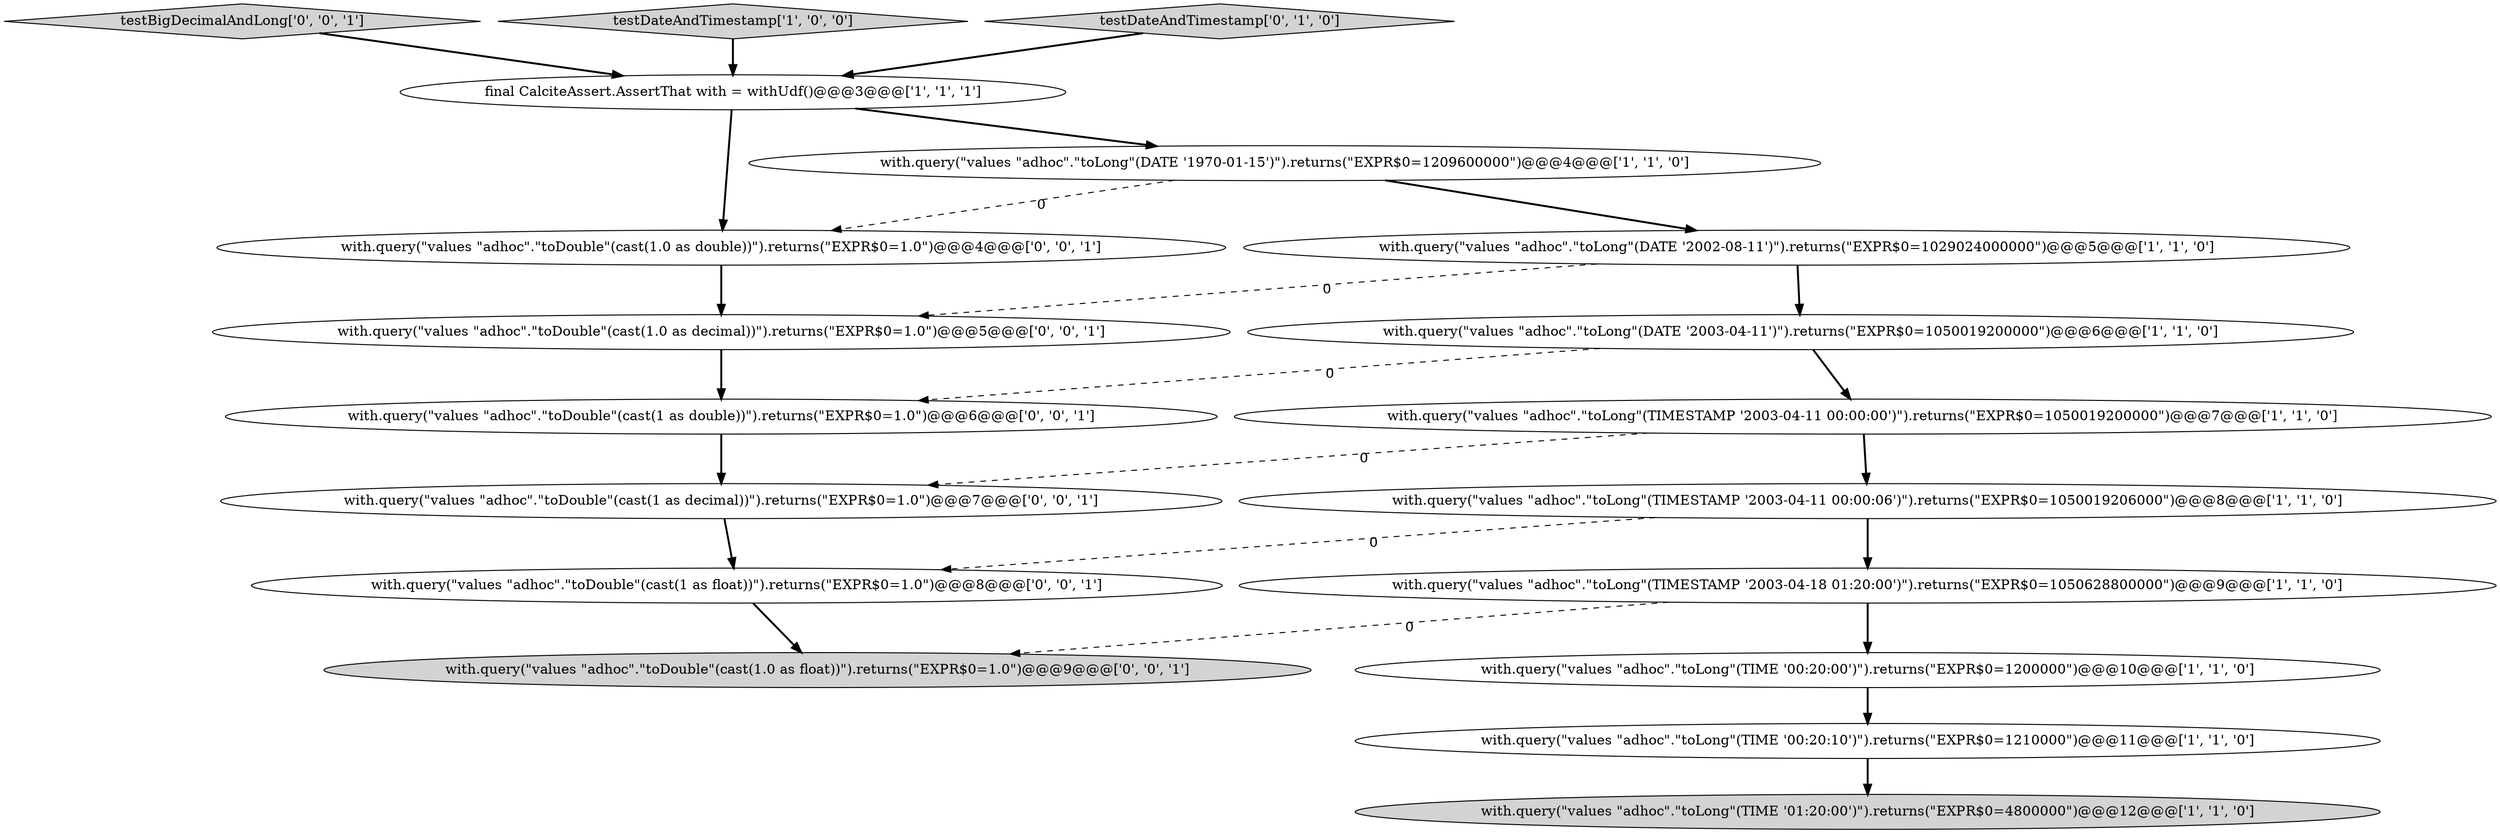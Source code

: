 digraph {
18 [style = filled, label = "with.query(\"values \"adhoc\".\"toDouble\"(cast(1 as decimal))\").returns(\"EXPR$0=1.0\")@@@7@@@['0', '0', '1']", fillcolor = white, shape = ellipse image = "AAA0AAABBB3BBB"];
13 [style = filled, label = "with.query(\"values \"adhoc\".\"toDouble\"(cast(1 as double))\").returns(\"EXPR$0=1.0\")@@@6@@@['0', '0', '1']", fillcolor = white, shape = ellipse image = "AAA0AAABBB3BBB"];
8 [style = filled, label = "with.query(\"values \"adhoc\".\"toLong\"(TIME '00:20:10')\").returns(\"EXPR$0=1210000\")@@@11@@@['1', '1', '0']", fillcolor = white, shape = ellipse image = "AAA0AAABBB1BBB"];
10 [style = filled, label = "with.query(\"values \"adhoc\".\"toLong\"(TIMESTAMP '2003-04-11 00:00:06')\").returns(\"EXPR$0=1050019206000\")@@@8@@@['1', '1', '0']", fillcolor = white, shape = ellipse image = "AAA0AAABBB1BBB"];
14 [style = filled, label = "with.query(\"values \"adhoc\".\"toDouble\"(cast(1.0 as double))\").returns(\"EXPR$0=1.0\")@@@4@@@['0', '0', '1']", fillcolor = white, shape = ellipse image = "AAA0AAABBB3BBB"];
3 [style = filled, label = "with.query(\"values \"adhoc\".\"toLong\"(DATE '1970-01-15')\").returns(\"EXPR$0=1209600000\")@@@4@@@['1', '1', '0']", fillcolor = white, shape = ellipse image = "AAA0AAABBB1BBB"];
12 [style = filled, label = "testBigDecimalAndLong['0', '0', '1']", fillcolor = lightgray, shape = diamond image = "AAA0AAABBB3BBB"];
4 [style = filled, label = "with.query(\"values \"adhoc\".\"toLong\"(TIMESTAMP '2003-04-18 01:20:00')\").returns(\"EXPR$0=1050628800000\")@@@9@@@['1', '1', '0']", fillcolor = white, shape = ellipse image = "AAA0AAABBB1BBB"];
9 [style = filled, label = "testDateAndTimestamp['1', '0', '0']", fillcolor = lightgray, shape = diamond image = "AAA0AAABBB1BBB"];
15 [style = filled, label = "with.query(\"values \"adhoc\".\"toDouble\"(cast(1 as float))\").returns(\"EXPR$0=1.0\")@@@8@@@['0', '0', '1']", fillcolor = white, shape = ellipse image = "AAA0AAABBB3BBB"];
16 [style = filled, label = "with.query(\"values \"adhoc\".\"toDouble\"(cast(1.0 as decimal))\").returns(\"EXPR$0=1.0\")@@@5@@@['0', '0', '1']", fillcolor = white, shape = ellipse image = "AAA0AAABBB3BBB"];
0 [style = filled, label = "with.query(\"values \"adhoc\".\"toLong\"(DATE '2002-08-11')\").returns(\"EXPR$0=1029024000000\")@@@5@@@['1', '1', '0']", fillcolor = white, shape = ellipse image = "AAA0AAABBB1BBB"];
5 [style = filled, label = "final CalciteAssert.AssertThat with = withUdf()@@@3@@@['1', '1', '1']", fillcolor = white, shape = ellipse image = "AAA0AAABBB1BBB"];
17 [style = filled, label = "with.query(\"values \"adhoc\".\"toDouble\"(cast(1.0 as float))\").returns(\"EXPR$0=1.0\")@@@9@@@['0', '0', '1']", fillcolor = lightgray, shape = ellipse image = "AAA0AAABBB3BBB"];
2 [style = filled, label = "with.query(\"values \"adhoc\".\"toLong\"(DATE '2003-04-11')\").returns(\"EXPR$0=1050019200000\")@@@6@@@['1', '1', '0']", fillcolor = white, shape = ellipse image = "AAA0AAABBB1BBB"];
1 [style = filled, label = "with.query(\"values \"adhoc\".\"toLong\"(TIMESTAMP '2003-04-11 00:00:00')\").returns(\"EXPR$0=1050019200000\")@@@7@@@['1', '1', '0']", fillcolor = white, shape = ellipse image = "AAA0AAABBB1BBB"];
11 [style = filled, label = "testDateAndTimestamp['0', '1', '0']", fillcolor = lightgray, shape = diamond image = "AAA0AAABBB2BBB"];
7 [style = filled, label = "with.query(\"values \"adhoc\".\"toLong\"(TIME '01:20:00')\").returns(\"EXPR$0=4800000\")@@@12@@@['1', '1', '0']", fillcolor = lightgray, shape = ellipse image = "AAA0AAABBB1BBB"];
6 [style = filled, label = "with.query(\"values \"adhoc\".\"toLong\"(TIME '00:20:00')\").returns(\"EXPR$0=1200000\")@@@10@@@['1', '1', '0']", fillcolor = white, shape = ellipse image = "AAA0AAABBB1BBB"];
5->3 [style = bold, label=""];
14->16 [style = bold, label=""];
10->15 [style = dashed, label="0"];
16->13 [style = bold, label=""];
12->5 [style = bold, label=""];
4->17 [style = dashed, label="0"];
4->6 [style = bold, label=""];
2->1 [style = bold, label=""];
0->2 [style = bold, label=""];
0->16 [style = dashed, label="0"];
18->15 [style = bold, label=""];
1->18 [style = dashed, label="0"];
5->14 [style = bold, label=""];
3->0 [style = bold, label=""];
8->7 [style = bold, label=""];
11->5 [style = bold, label=""];
15->17 [style = bold, label=""];
2->13 [style = dashed, label="0"];
6->8 [style = bold, label=""];
10->4 [style = bold, label=""];
9->5 [style = bold, label=""];
3->14 [style = dashed, label="0"];
1->10 [style = bold, label=""];
13->18 [style = bold, label=""];
}
